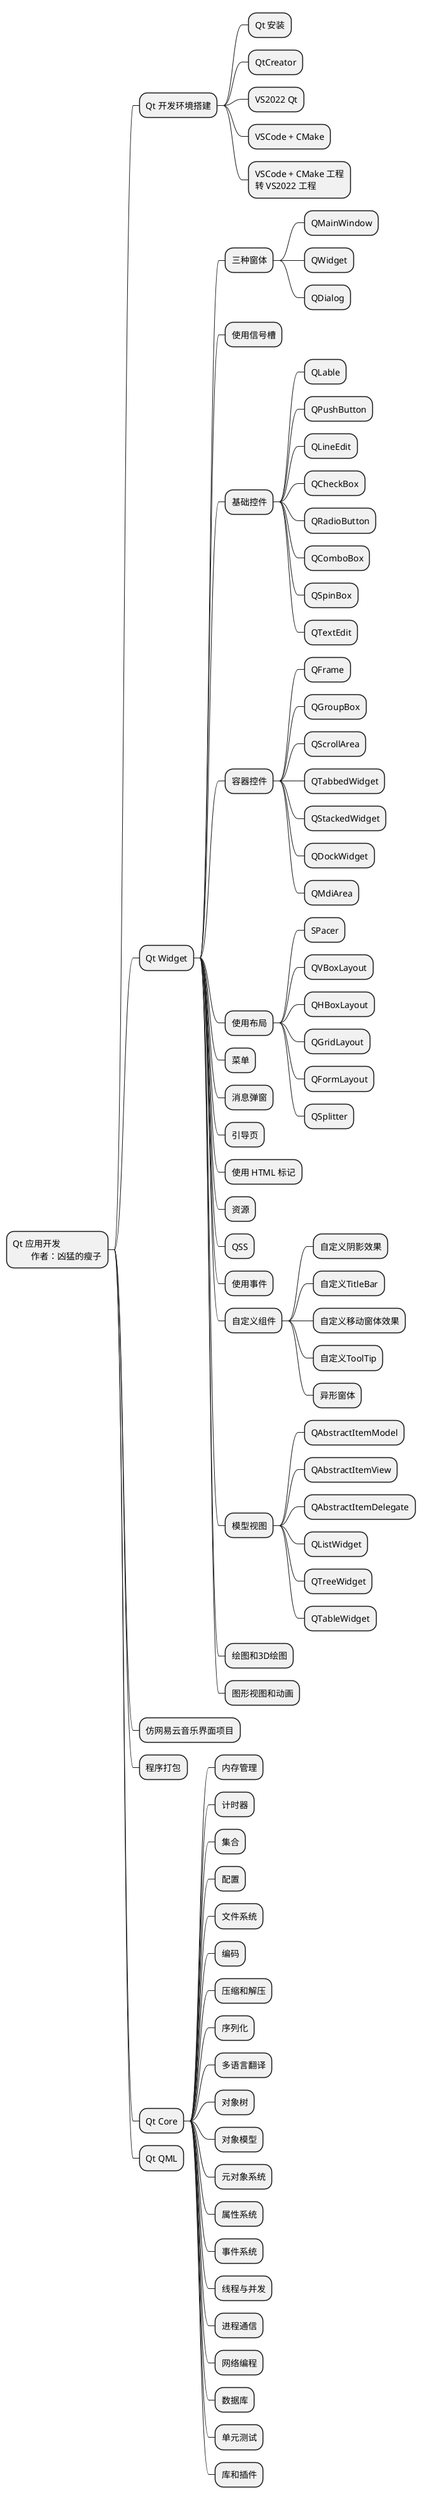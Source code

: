 @startmindmap
+ Qt 应用开发\n        作者：凶猛的瘦子
++ Qt 开发环境搭建
+++ Qt 安装
+++ QtCreator
+++ VS2022 Qt
+++ VSCode + CMake
+++ VSCode + CMake 工程\n转 VS2022 工程
++ Qt Widget
+++ 三种窗体
++++ QMainWindow
++++ QWidget
++++ QDialog
+++ 使用信号槽
+++ 基础控件
++++ QLable
++++ QPushButton
++++ QLineEdit
++++ QCheckBox
++++ QRadioButton
++++ QComboBox
++++ QSpinBox
++++ QTextEdit
+++ 容器控件
++++ QFrame
++++ QGroupBox
++++ QScrollArea
++++ QTabbedWidget
++++ QStackedWidget
++++ QDockWidget
++++ QMdiArea
+++ 使用布局
++++ SPacer
++++ QVBoxLayout
++++ QHBoxLayout
++++ QGridLayout
++++ QFormLayout
++++ QSplitter
+++ 菜单
+++ 消息弹窗
+++ 引导页
+++ 使用 HTML 标记
+++ 资源
+++ QSS
+++ 使用事件
+++ 自定义组件
++++ 自定义阴影效果
++++ 自定义TitleBar
++++ 自定义移动窗体效果
++++ 自定义ToolTip
++++ 异形窗体
+++ 模型视图
++++ QAbstractItemModel
++++ QAbstractItemView
++++ QAbstractItemDelegate
++++ QListWidget
++++ QTreeWidget
++++ QTableWidget
+++ 绘图和3D绘图
+++ 图形视图和动画
++ 仿网易云音乐界面项目
++ 程序打包
++ Qt Core
+++ 内存管理
+++ 计时器
+++ 集合
+++ 配置
+++ 文件系统
+++ 编码
+++ 压缩和解压
+++ 序列化
+++ 多语言翻译
+++ 对象树
+++ 对象模型
+++ 元对象系统
+++ 属性系统
+++ 事件系统
+++ 线程与并发
+++ 进程通信
+++ 网络编程
+++ 数据库
+++ 单元测试
+++ 库和插件
++ Qt QML
@endmindmap